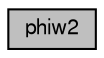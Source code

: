 digraph G
{
  bgcolor="transparent";
  edge [fontname="FreeSans",fontsize="10",labelfontname="FreeSans",labelfontsize="10"];
  node [fontname="FreeSans",fontsize="10",shape=record];
  rankdir=LR;
  Node1 [label="phiw2",height=0.2,width=0.4,color="black", fillcolor="grey75", style="filled" fontcolor="black"];
}
